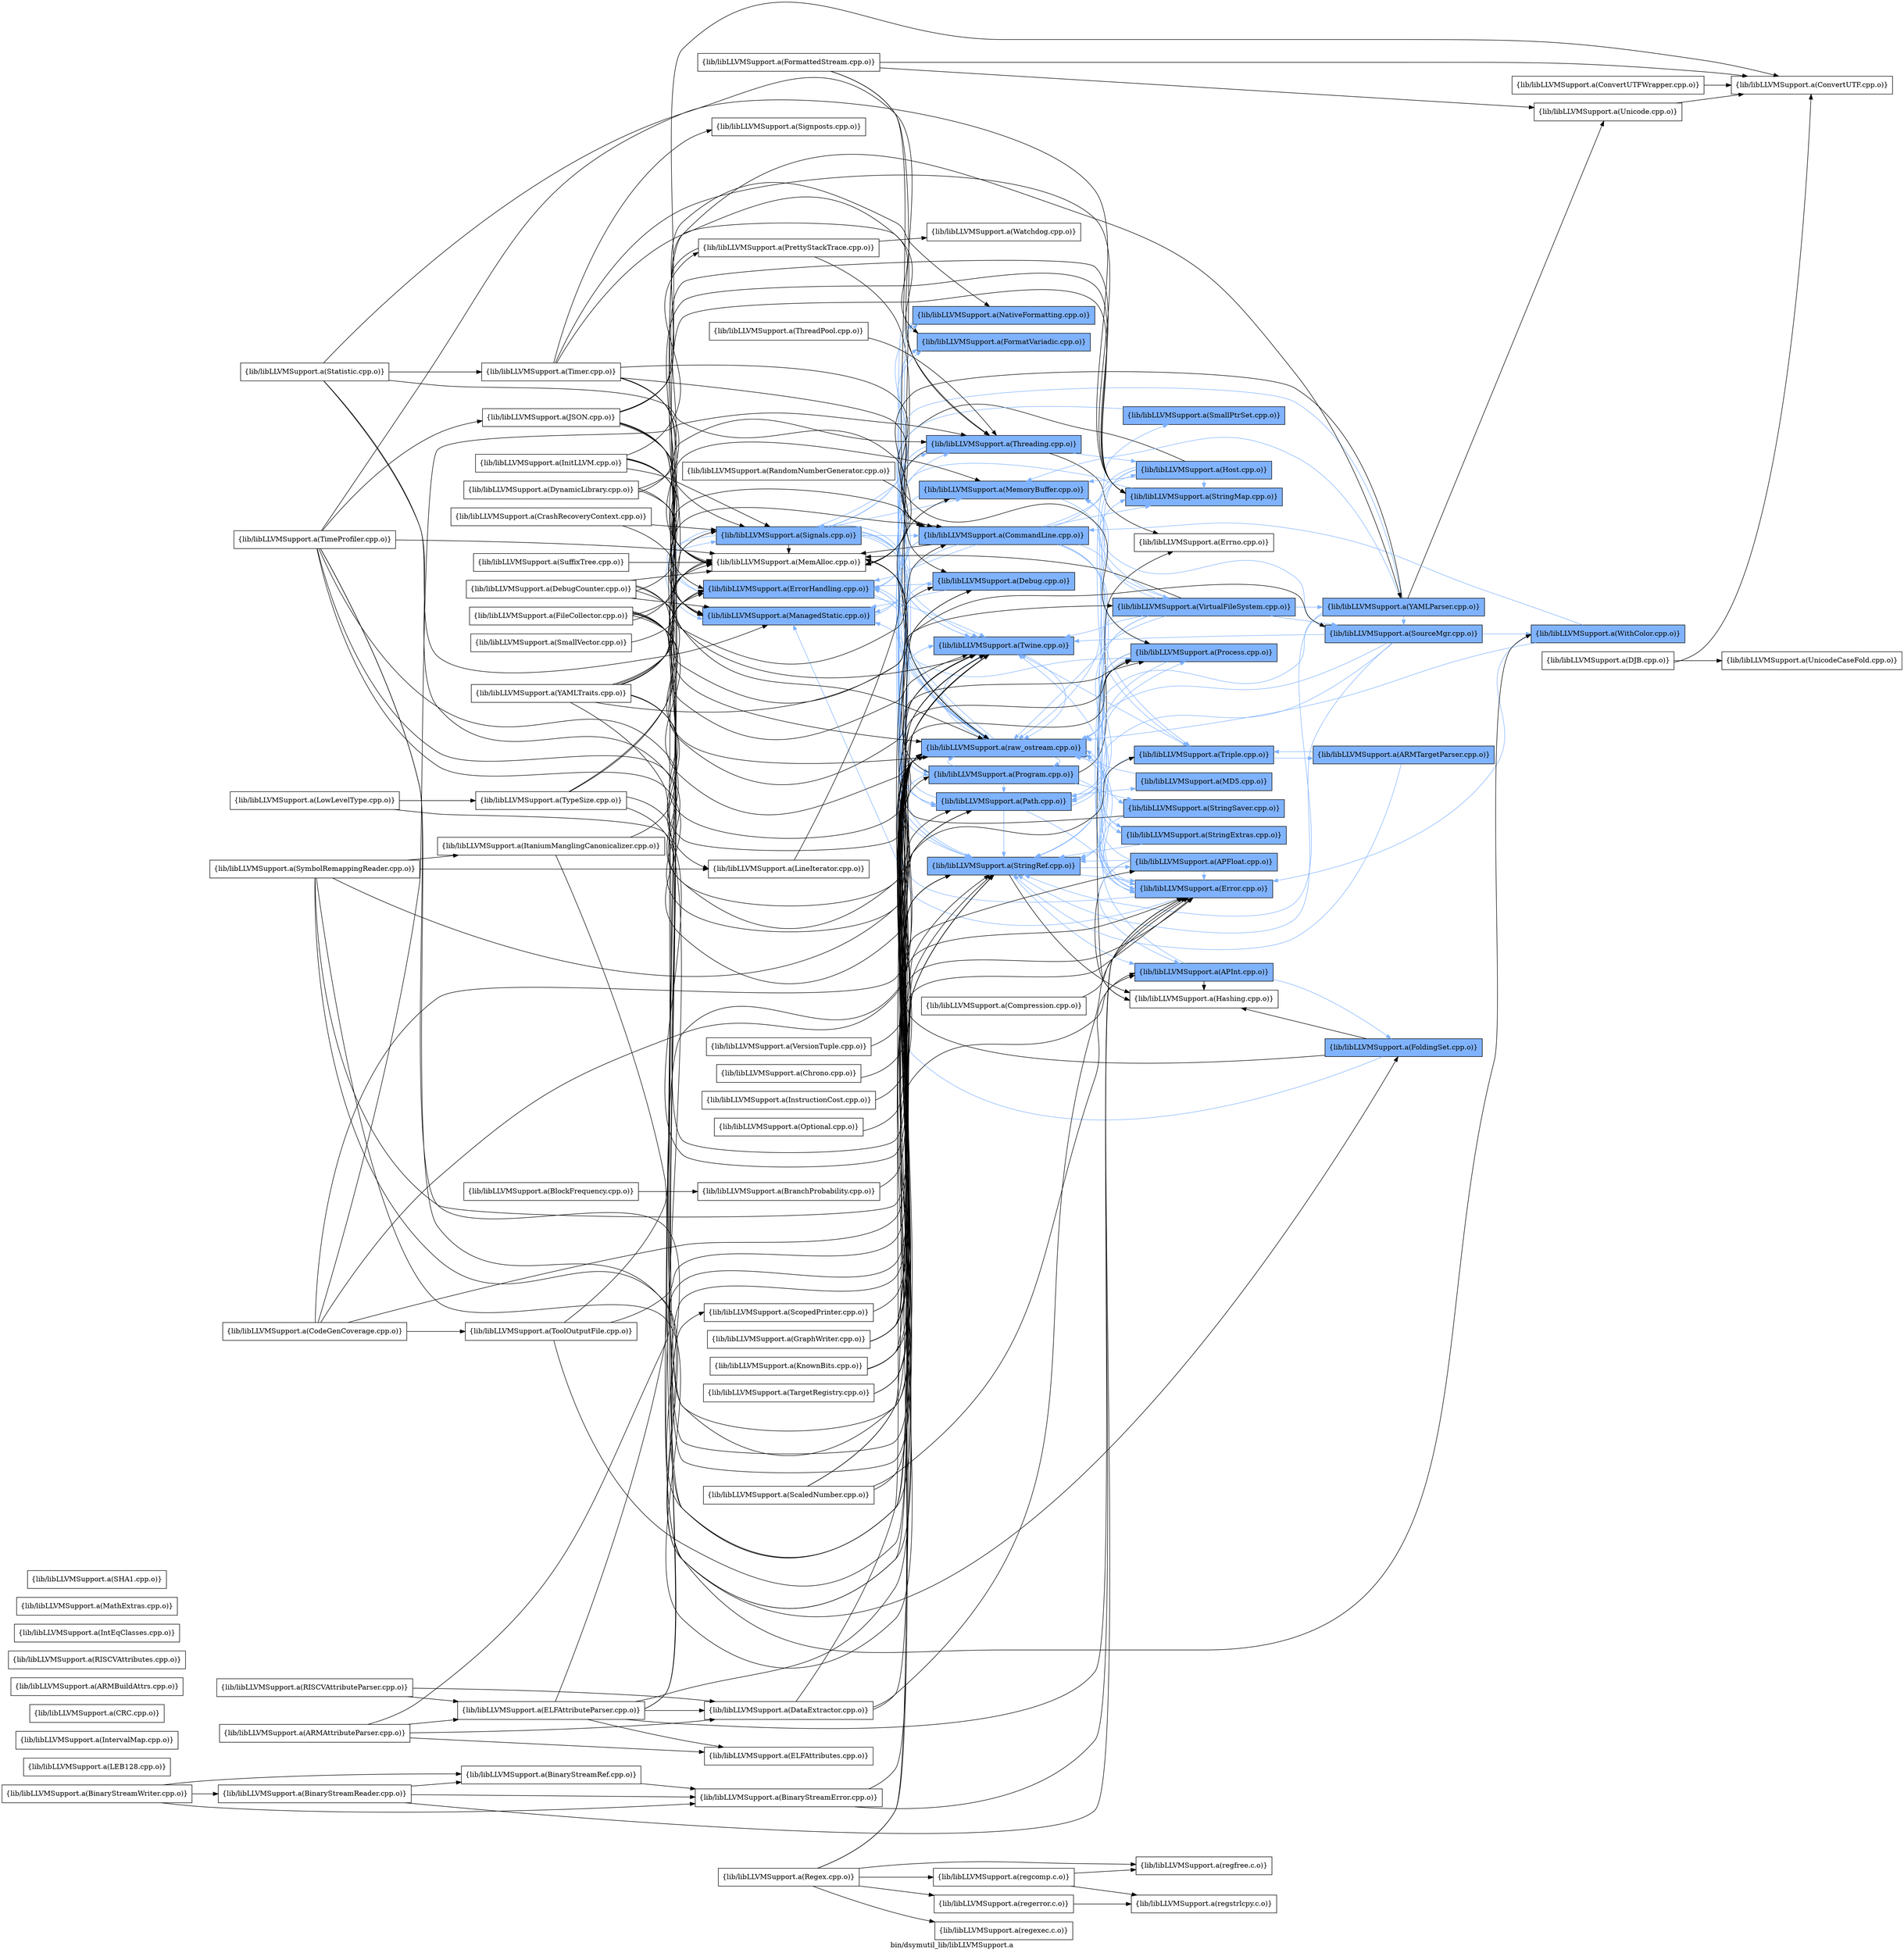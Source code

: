 digraph "bin/dsymutil_lib/libLLVMSupport.a" {
	label="bin/dsymutil_lib/libLLVMSupport.a";
	rankdir=LR;
	{ rank=same; Node0x557f02005038;  }
	{ rank=same; Node0x557f0200a128; Node0x557f0200f5d8; Node0x557f020105c8; Node0x557f0201d098; Node0x557f0200d738;  }
	{ rank=same; Node0x557f02001cf8; Node0x557f01ff7f78; Node0x557f01ff9b48; Node0x557f02013908; Node0x557f0201afc8; Node0x557f02006708; Node0x557f02003c38; Node0x557f0201aac8; Node0x557f0201c3c8; Node0x557f020010c8; Node0x557f0200f768; Node0x557f0200be38;  }
	{ rank=same; Node0x557f020094a8; Node0x557f0200cba8; Node0x557f02010438; Node0x557f0200d918; Node0x557f020166f8; Node0x557f020001c8; Node0x557f01fff548; Node0x557f01ff8e78; Node0x557f01ffbee8; Node0x557f02005718; Node0x557f02002ab8; Node0x557f02002298; Node0x557f0201bc48; Node0x557f020178c8;  }
	{ rank=same; Node0x557f01ff8ba8; Node0x557f02017ff8; Node0x557f01ffae58; Node0x557f020070b8;  }
	{ rank=same; Node0x557f01ffb678; Node0x557f01ffc848;  }
	{ rank=same; Node0x557f02005038;  }
	{ rank=same; Node0x557f0200a128; Node0x557f0200f5d8; Node0x557f020105c8; Node0x557f0201d098; Node0x557f0200d738;  }
	{ rank=same; Node0x557f02001cf8; Node0x557f01ff7f78; Node0x557f01ff9b48; Node0x557f02013908; Node0x557f0201afc8; Node0x557f02006708; Node0x557f02003c38; Node0x557f0201aac8; Node0x557f0201c3c8; Node0x557f020010c8; Node0x557f0200f768; Node0x557f0200be38;  }
	{ rank=same; Node0x557f020094a8; Node0x557f0200cba8; Node0x557f02010438; Node0x557f0200d918; Node0x557f020166f8; Node0x557f020001c8; Node0x557f01fff548; Node0x557f01ff8e78; Node0x557f01ffbee8; Node0x557f02005718; Node0x557f02002ab8; Node0x557f02002298; Node0x557f0201bc48; Node0x557f020178c8;  }
	{ rank=same; Node0x557f01ff8ba8; Node0x557f02017ff8; Node0x557f01ffae58; Node0x557f020070b8;  }
	{ rank=same; Node0x557f01ffb678; Node0x557f01ffc848;  }

	Node0x557f02005038 [shape=record,shape=box,group=0,label="{lib/libLLVMSupport.a(InitLLVM.cpp.o)}"];
	Node0x557f02005038 -> Node0x557f0200a128;
	Node0x557f02005038 -> Node0x557f0200f5d8;
	Node0x557f02005038 -> Node0x557f020105c8;
	Node0x557f02005038 -> Node0x557f0201d098;
	Node0x557f02005038 -> Node0x557f0200d738;
	Node0x557f02003c38 [shape=record,shape=box,group=1,style=filled,fillcolor="0.600000 0.5 1",label="{lib/libLLVMSupport.a(CommandLine.cpp.o)}"];
	Node0x557f02003c38 -> Node0x557f020094a8[color="0.600000 0.5 1"];
	Node0x557f02003c38 -> Node0x557f0200a128[color="0.600000 0.5 1"];
	Node0x557f02003c38 -> Node0x557f0200f5d8[color="0.600000 0.5 1"];
	Node0x557f02003c38 -> Node0x557f020105c8;
	Node0x557f02003c38 -> Node0x557f020166f8[color="0.600000 0.5 1"];
	Node0x557f02003c38 -> Node0x557f020001c8[color="0.600000 0.5 1"];
	Node0x557f02003c38 -> Node0x557f01fff548[color="0.600000 0.5 1"];
	Node0x557f02003c38 -> Node0x557f020010c8[color="0.600000 0.5 1"];
	Node0x557f02003c38 -> Node0x557f01ff8e78[color="0.600000 0.5 1"];
	Node0x557f02003c38 -> Node0x557f01ff7f78[color="0.600000 0.5 1"];
	Node0x557f02003c38 -> Node0x557f01ffbee8[color="0.600000 0.5 1"];
	Node0x557f02003c38 -> Node0x557f01ff9b48[color="0.600000 0.5 1"];
	Node0x557f02003c38 -> Node0x557f02010438[color="0.600000 0.5 1"];
	Node0x557f02003c38 -> Node0x557f0200f768[color="0.600000 0.5 1"];
	Node0x557f020094a8 [shape=record,shape=box,group=1,style=filled,fillcolor="0.600000 0.5 1",label="{lib/libLLVMSupport.a(Error.cpp.o)}"];
	Node0x557f020094a8 -> Node0x557f0200a128[color="0.600000 0.5 1"];
	Node0x557f020094a8 -> Node0x557f0200f5d8[color="0.600000 0.5 1"];
	Node0x557f020094a8 -> Node0x557f01ff7f78[color="0.600000 0.5 1"];
	Node0x557f020094a8 -> Node0x557f01ff9b48[color="0.600000 0.5 1"];
	Node0x557f020105c8 [shape=record,shape=box,group=0,label="{lib/libLLVMSupport.a(MemAlloc.cpp.o)}"];
	Node0x557f020178c8 [shape=record,shape=box,group=1,style=filled,fillcolor="0.600000 0.5 1",label="{lib/libLLVMSupport.a(StringExtras.cpp.o)}"];
	Node0x557f020178c8 -> Node0x557f020010c8[color="0.600000 0.5 1"];
	Node0x557f020178c8 -> Node0x557f01ff9b48[color="0.600000 0.5 1"];
	Node0x557f020010c8 [shape=record,shape=box,group=1,style=filled,fillcolor="0.600000 0.5 1",label="{lib/libLLVMSupport.a(StringRef.cpp.o)}"];
	Node0x557f020010c8 -> Node0x557f02005718;
	Node0x557f020010c8 -> Node0x557f02002ab8[color="0.600000 0.5 1"];
	Node0x557f020010c8 -> Node0x557f02002298[color="0.600000 0.5 1"];
	Node0x557f020010c8 -> Node0x557f020094a8[color="0.600000 0.5 1"];
	Node0x557f0200a3a8 [shape=record,shape=box,group=0,label="{lib/libLLVMSupport.a(ThreadPool.cpp.o)}"];
	Node0x557f0200a3a8 -> Node0x557f02013908;
	Node0x557f01ff8e78 [shape=record,shape=box,group=1,style=filled,fillcolor="0.600000 0.5 1",label="{lib/libLLVMSupport.a(Triple.cpp.o)}"];
	Node0x557f01ff8e78 -> Node0x557f020010c8[color="0.600000 0.5 1"];
	Node0x557f01ff8e78 -> Node0x557f01ff8ba8[color="0.600000 0.5 1"];
	Node0x557f01ff8e78 -> Node0x557f01ff7f78[color="0.600000 0.5 1"];
	Node0x557f01ff7f78 [shape=record,shape=box,group=1,style=filled,fillcolor="0.600000 0.5 1",label="{lib/libLLVMSupport.a(Twine.cpp.o)}"];
	Node0x557f01ff7f78 -> Node0x557f01ff9b48[color="0.600000 0.5 1"];
	Node0x557f01ffbee8 [shape=record,shape=box,group=1,style=filled,fillcolor="0.600000 0.5 1",label="{lib/libLLVMSupport.a(VirtualFileSystem.cpp.o)}"];
	Node0x557f01ffbee8 -> Node0x557f020094a8[color="0.600000 0.5 1"];
	Node0x557f01ffbee8 -> Node0x557f020105c8;
	Node0x557f01ffbee8 -> Node0x557f0201aac8[color="0.600000 0.5 1"];
	Node0x557f01ffbee8 -> Node0x557f02017ff8[color="0.600000 0.5 1"];
	Node0x557f01ffbee8 -> Node0x557f020001c8[color="0.600000 0.5 1"];
	Node0x557f01ffbee8 -> Node0x557f020010c8[color="0.600000 0.5 1"];
	Node0x557f01ffbee8 -> Node0x557f01ff7f78[color="0.600000 0.5 1"];
	Node0x557f01ffbee8 -> Node0x557f01ffae58[color="0.600000 0.5 1"];
	Node0x557f01ffbee8 -> Node0x557f01ff9b48[color="0.600000 0.5 1"];
	Node0x557f01ffbee8 -> Node0x557f0200f768[color="0.600000 0.5 1"];
	Node0x557f01ffb678 [shape=record,shape=box,group=1,style=filled,fillcolor="0.600000 0.5 1",label="{lib/libLLVMSupport.a(WithColor.cpp.o)}"];
	Node0x557f01ffb678 -> Node0x557f02003c38[color="0.600000 0.5 1"];
	Node0x557f01ffb678 -> Node0x557f020094a8[color="0.600000 0.5 1"];
	Node0x557f01ffb678 -> Node0x557f01ff9b48[color="0.600000 0.5 1"];
	Node0x557f01ff9b48 [shape=record,shape=box,group=1,style=filled,fillcolor="0.600000 0.5 1",label="{lib/libLLVMSupport.a(raw_ostream.cpp.o)}"];
	Node0x557f01ff9b48 -> Node0x557f02006708[color="0.600000 0.5 1"];
	Node0x557f01ff9b48 -> Node0x557f020094a8[color="0.600000 0.5 1"];
	Node0x557f01ff9b48 -> Node0x557f0200a128[color="0.600000 0.5 1"];
	Node0x557f01ff9b48 -> Node0x557f0201c3c8[color="0.600000 0.5 1"];
	Node0x557f01ff9b48 -> Node0x557f01ff7f78[color="0.600000 0.5 1"];
	Node0x557f01ff9b48 -> Node0x557f0200f768[color="0.600000 0.5 1"];
	Node0x557f01ff9b48 -> Node0x557f0200cba8[color="0.600000 0.5 1"];
	Node0x557f01ff9b48 -> Node0x557f0200be38[color="0.600000 0.5 1"];
	Node0x557f0200f768 [shape=record,shape=box,group=1,style=filled,fillcolor="0.600000 0.5 1",label="{lib/libLLVMSupport.a(Path.cpp.o)}"];
	Node0x557f0200f768 -> Node0x557f020094a8[color="0.600000 0.5 1"];
	Node0x557f0200f768 -> Node0x557f0201bc48[color="0.600000 0.5 1"];
	Node0x557f0200f768 -> Node0x557f020010c8[color="0.600000 0.5 1"];
	Node0x557f0200f768 -> Node0x557f01ff7f78[color="0.600000 0.5 1"];
	Node0x557f0200f768 -> Node0x557f0200cba8[color="0.600000 0.5 1"];
	Node0x557f0200f768 -> Node0x557f0200d738[color="0.600000 0.5 1"];
	Node0x557f02005718 [shape=record,shape=box,group=0,label="{lib/libLLVMSupport.a(Hashing.cpp.o)}"];
	Node0x557f02002d38 [shape=record,shape=box,group=0,label="{lib/libLLVMSupport.a(Chrono.cpp.o)}"];
	Node0x557f02002d38 -> Node0x557f01ff9b48;
	Node0x557f0201aac8 [shape=record,shape=box,group=1,style=filled,fillcolor="0.600000 0.5 1",label="{lib/libLLVMSupport.a(MemoryBuffer.cpp.o)}"];
	Node0x557f0201aac8 -> Node0x557f020094a8[color="0.600000 0.5 1"];
	Node0x557f0201aac8 -> Node0x557f01ff7f78[color="0.600000 0.5 1"];
	Node0x557f0201aac8 -> Node0x557f0200f768[color="0.600000 0.5 1"];
	Node0x557f0201aac8 -> Node0x557f0200cba8[color="0.600000 0.5 1"];
	Node0x557f0201aac8 -> Node0x557f0200be38[color="0.600000 0.5 1"];
	Node0x557f020001c8 [shape=record,shape=box,group=1,style=filled,fillcolor="0.600000 0.5 1",label="{lib/libLLVMSupport.a(StringMap.cpp.o)}"];
	Node0x557f020001c8 -> Node0x557f0200a128[color="0.600000 0.5 1"];
	Node0x557f01ffa778 [shape=record,shape=box,group=0,label="{lib/libLLVMSupport.a(YAMLTraits.cpp.o)}"];
	Node0x557f01ffa778 -> Node0x557f0200a128;
	Node0x557f01ffa778 -> Node0x557f0200efe8;
	Node0x557f01ffa778 -> Node0x557f020105c8;
	Node0x557f01ffa778 -> Node0x557f0201aac8;
	Node0x557f01ffa778 -> Node0x557f02017ff8;
	Node0x557f01ffa778 -> Node0x557f020001c8;
	Node0x557f01ffa778 -> Node0x557f020010c8;
	Node0x557f01ffa778 -> Node0x557f01ff7f78;
	Node0x557f01ffa778 -> Node0x557f01ffae58;
	Node0x557f01ffa778 -> Node0x557f01ff9b48;
	Node0x557f020070b8 [shape=record,shape=box,group=1,style=filled,fillcolor="0.600000 0.5 1",label="{lib/libLLVMSupport.a(FoldingSet.cpp.o)}"];
	Node0x557f020070b8 -> Node0x557f02005718;
	Node0x557f020070b8 -> Node0x557f0200a128[color="0.600000 0.5 1"];
	Node0x557f020070b8 -> Node0x557f020105c8;
	Node0x557f020031e8 [shape=record,shape=box,group=0,label="{lib/libLLVMSupport.a(LEB128.cpp.o)}"];
	Node0x557f02001fc8 [shape=record,shape=box,group=0,label="{lib/libLLVMSupport.a(DataExtractor.cpp.o)}"];
	Node0x557f02001fc8 -> Node0x557f020094a8;
	Node0x557f02001fc8 -> Node0x557f020010c8;
	Node0x557f02001fc8 -> Node0x557f01ff9b48;
	Node0x557f020035f8 [shape=record,shape=box,group=0,label="{lib/libLLVMSupport.a(DJB.cpp.o)}"];
	Node0x557f020035f8 -> Node0x557f020060c8;
	Node0x557f020035f8 -> Node0x557f01ffbbc8;
	Node0x557f0200be38 [shape=record,shape=box,group=1,style=filled,fillcolor="0.600000 0.5 1",label="{lib/libLLVMSupport.a(Program.cpp.o)}"];
	Node0x557f0200be38 -> Node0x557f020105c8;
	Node0x557f0200be38 -> Node0x557f020178c8[color="0.600000 0.5 1"];
	Node0x557f0200be38 -> Node0x557f01fff548[color="0.600000 0.5 1"];
	Node0x557f0200be38 -> Node0x557f020010c8[color="0.600000 0.5 1"];
	Node0x557f0200be38 -> Node0x557f01ff9b48[color="0.600000 0.5 1"];
	Node0x557f0200be38 -> Node0x557f0200f768[color="0.600000 0.5 1"];
	Node0x557f0200be38 -> Node0x557f0200d918;
	Node0x557f02007c98 [shape=record,shape=box,group=0,label="{lib/libLLVMSupport.a(FileCollector.cpp.o)}"];
	Node0x557f02007c98 -> Node0x557f020105c8;
	Node0x557f02007c98 -> Node0x557f020001c8;
	Node0x557f02007c98 -> Node0x557f020010c8;
	Node0x557f02007c98 -> Node0x557f01ff7f78;
	Node0x557f02007c98 -> Node0x557f01ffbee8;
	Node0x557f02007c98 -> Node0x557f01ff9b48;
	Node0x557f02007c98 -> Node0x557f0200f768;
	Node0x557f02007c98 -> Node0x557f0200cba8;
	Node0x557f02002ab8 [shape=record,shape=box,group=1,style=filled,fillcolor="0.600000 0.5 1",label="{lib/libLLVMSupport.a(APFloat.cpp.o)}"];
	Node0x557f02002ab8 -> Node0x557f02005718;
	Node0x557f02002ab8 -> Node0x557f02002298[color="0.600000 0.5 1"];
	Node0x557f02002ab8 -> Node0x557f020094a8[color="0.600000 0.5 1"];
	Node0x557f02002ab8 -> Node0x557f020010c8[color="0.600000 0.5 1"];
	Node0x557f02002ab8 -> Node0x557f01ff9b48[color="0.600000 0.5 1"];
	Node0x557f02002298 [shape=record,shape=box,group=1,style=filled,fillcolor="0.600000 0.5 1",label="{lib/libLLVMSupport.a(APInt.cpp.o)}"];
	Node0x557f02002298 -> Node0x557f020070b8[color="0.600000 0.5 1"];
	Node0x557f02002298 -> Node0x557f02005718;
	Node0x557f02002298 -> Node0x557f01ff9b48[color="0.600000 0.5 1"];
	Node0x557f0200a128 [shape=record,shape=box,group=1,style=filled,fillcolor="0.600000 0.5 1",label="{lib/libLLVMSupport.a(ErrorHandling.cpp.o)}"];
	Node0x557f0200a128 -> Node0x557f02001cf8[color="0.600000 0.5 1"];
	Node0x557f0200a128 -> Node0x557f01ff7f78[color="0.600000 0.5 1"];
	Node0x557f0200a128 -> Node0x557f01ff9b48[color="0.600000 0.5 1"];
	Node0x557f0200a128 -> Node0x557f0200d738[color="0.600000 0.5 1"];
	Node0x557f02003968 [shape=record,shape=box,group=0,label="{lib/libLLVMSupport.a(KnownBits.cpp.o)}"];
	Node0x557f02003968 -> Node0x557f02002298;
	Node0x557f02003968 -> Node0x557f02001cf8;
	Node0x557f02003968 -> Node0x557f01ff9b48;
	Node0x557f020166f8 [shape=record,shape=box,group=1,style=filled,fillcolor="0.600000 0.5 1",label="{lib/libLLVMSupport.a(SmallPtrSet.cpp.o)}"];
	Node0x557f020166f8 -> Node0x557f0200a128[color="0.600000 0.5 1"];
	Node0x557f01ff7d48 [shape=record,shape=box,group=0,label="{lib/libLLVMSupport.a(TypeSize.cpp.o)}"];
	Node0x557f01ff7d48 -> Node0x557f02003c38;
	Node0x557f01ff7d48 -> Node0x557f0200a128;
	Node0x557f01ff7d48 -> Node0x557f01ffb678;
	Node0x557f01ff7d48 -> Node0x557f01ff9b48;
	Node0x557f02001cf8 [shape=record,shape=box,group=1,style=filled,fillcolor="0.600000 0.5 1",label="{lib/libLLVMSupport.a(Debug.cpp.o)}"];
	Node0x557f02001cf8 -> Node0x557f0200f5d8[color="0.600000 0.5 1"];
	Node0x557f02001cf8 -> Node0x557f01ff9b48[color="0.600000 0.5 1"];
	Node0x557f0200f5d8 [shape=record,shape=box,group=1,style=filled,fillcolor="0.600000 0.5 1",label="{lib/libLLVMSupport.a(ManagedStatic.cpp.o)}"];
	Node0x557f0200f5d8 -> Node0x557f02013908[color="0.600000 0.5 1"];
	Node0x557f02005ad8 [shape=record,shape=box,group=0,label="{lib/libLLVMSupport.a(BranchProbability.cpp.o)}"];
	Node0x557f02005ad8 -> Node0x557f01ff9b48;
	Node0x557f0200f3f8 [shape=record,shape=box,group=0,label="{lib/libLLVMSupport.a(LowLevelType.cpp.o)}"];
	Node0x557f0200f3f8 -> Node0x557f01ff7d48;
	Node0x557f0200f3f8 -> Node0x557f01ff9b48;
	Node0x557f02001b18 [shape=record,shape=box,group=0,label="{lib/libLLVMSupport.a(CodeGenCoverage.cpp.o)}"];
	Node0x557f02001b18 -> Node0x557f01ff9c88;
	Node0x557f02001b18 -> Node0x557f01ff7f78;
	Node0x557f02001b18 -> Node0x557f01ff9b48;
	Node0x557f02001b18 -> Node0x557f0200cba8;
	Node0x557f02001b18 -> Node0x557f02013908;
	Node0x557f02005f88 [shape=record,shape=box,group=0,label="{lib/libLLVMSupport.a(GraphWriter.cpp.o)}"];
	Node0x557f02005f88 -> Node0x557f02003c38;
	Node0x557f02005f88 -> Node0x557f020010c8;
	Node0x557f02005f88 -> Node0x557f01ff7f78;
	Node0x557f02005f88 -> Node0x557f01ff9b48;
	Node0x557f02005f88 -> Node0x557f0200f768;
	Node0x557f02005f88 -> Node0x557f0200be38;
	Node0x557f020107f8 [shape=record,shape=box,group=0,label="{lib/libLLVMSupport.a(DynamicLibrary.cpp.o)}"];
	Node0x557f020107f8 -> Node0x557f0200f5d8;
	Node0x557f020107f8 -> Node0x557f020105c8;
	Node0x557f020107f8 -> Node0x557f020001c8;
	Node0x557f020107f8 -> Node0x557f02013908;
	Node0x557f0201bc48 [shape=record,shape=box,group=1,style=filled,fillcolor="0.600000 0.5 1",label="{lib/libLLVMSupport.a(MD5.cpp.o)}"];
	Node0x557f0201bc48 -> Node0x557f01ff9b48[color="0.600000 0.5 1"];
	Node0x557f02014358 [shape=record,shape=box,group=0,label="{lib/libLLVMSupport.a(TargetRegistry.cpp.o)}"];
	Node0x557f02014358 -> Node0x557f01ff8e78;
	Node0x557f02014358 -> Node0x557f01ff9b48;
	Node0x557f02009228 [shape=record,shape=box,group=0,label="{lib/libLLVMSupport.a(Timer.cpp.o)}"];
	Node0x557f02009228 -> Node0x557f02003c38;
	Node0x557f02009228 -> Node0x557f0200f5d8;
	Node0x557f02009228 -> Node0x557f020105c8;
	Node0x557f02009228 -> Node0x557f020001c8;
	Node0x557f02009228 -> Node0x557f01ff9eb8;
	Node0x557f02009228 -> Node0x557f01ff9b48;
	Node0x557f02009228 -> Node0x557f0200cba8;
	Node0x557f02009228 -> Node0x557f02013908;
	Node0x557f02017ff8 [shape=record,shape=box,group=1,style=filled,fillcolor="0.600000 0.5 1",label="{lib/libLLVMSupport.a(SourceMgr.cpp.o)}"];
	Node0x557f02017ff8 -> Node0x557f0201aac8[color="0.600000 0.5 1"];
	Node0x557f02017ff8 -> Node0x557f020010c8[color="0.600000 0.5 1"];
	Node0x557f02017ff8 -> Node0x557f01ff7f78[color="0.600000 0.5 1"];
	Node0x557f02017ff8 -> Node0x557f01ffb678[color="0.600000 0.5 1"];
	Node0x557f02017ff8 -> Node0x557f01ff9b48[color="0.600000 0.5 1"];
	Node0x557f02017ff8 -> Node0x557f0200f768[color="0.600000 0.5 1"];
	Node0x557f02006708 [shape=record,shape=box,group=1,style=filled,fillcolor="0.600000 0.5 1",label="{lib/libLLVMSupport.a(FormatVariadic.cpp.o)}"];
	Node0x557f02006708 -> Node0x557f020010c8[color="0.600000 0.5 1"];
	Node0x557f02006208 [shape=record,shape=box,group=0,label="{lib/libLLVMSupport.a(BinaryStreamWriter.cpp.o)}"];
	Node0x557f02006208 -> Node0x557f02004bd8;
	Node0x557f02006208 -> Node0x557f02005308;
	Node0x557f02006208 -> Node0x557f02004b88;
	Node0x557f0201c3c8 [shape=record,shape=box,group=1,style=filled,fillcolor="0.600000 0.5 1",label="{lib/libLLVMSupport.a(NativeFormatting.cpp.o)}"];
	Node0x557f0201c3c8 -> Node0x557f01ff9b48[color="0.600000 0.5 1"];
	Node0x557f02016ce8 [shape=record,shape=box,group=0,label="{lib/libLLVMSupport.a(ScopedPrinter.cpp.o)}"];
	Node0x557f02016ce8 -> Node0x557f01ff9b48;
	Node0x557f0201c1e8 [shape=record,shape=box,group=0,label="{lib/libLLVMSupport.a(Optional.cpp.o)}"];
	Node0x557f0201c1e8 -> Node0x557f01ff9b48;
	Node0x557f02004138 [shape=record,shape=box,group=0,label="{lib/libLLVMSupport.a(IntervalMap.cpp.o)}"];
	Node0x557f02003fa8 [shape=record,shape=box,group=0,label="{lib/libLLVMSupport.a(Compression.cpp.o)}"];
	Node0x557f02003fa8 -> Node0x557f020094a8;
	Node0x557f02006e88 [shape=record,shape=box,group=0,label="{lib/libLLVMSupport.a(FormattedStream.cpp.o)}"];
	Node0x557f02006e88 -> Node0x557f020060c8;
	Node0x557f02006e88 -> Node0x557f02001cf8;
	Node0x557f02006e88 -> Node0x557f01ffc848;
	Node0x557f02006e88 -> Node0x557f01ff9b48;
	Node0x557f0200d738 [shape=record,shape=box,group=1,style=filled,fillcolor="0.600000 0.5 1",label="{lib/libLLVMSupport.a(Signals.cpp.o)}"];
	Node0x557f0200d738 -> Node0x557f02006708[color="0.600000 0.5 1"];
	Node0x557f0200d738 -> Node0x557f02003c38[color="0.600000 0.5 1"];
	Node0x557f0200d738 -> Node0x557f0200a128[color="0.600000 0.5 1"];
	Node0x557f0200d738 -> Node0x557f0200f5d8[color="0.600000 0.5 1"];
	Node0x557f0200d738 -> Node0x557f020105c8;
	Node0x557f0200d738 -> Node0x557f0201aac8[color="0.600000 0.5 1"];
	Node0x557f0200d738 -> Node0x557f0201c3c8[color="0.600000 0.5 1"];
	Node0x557f0200d738 -> Node0x557f020010c8[color="0.600000 0.5 1"];
	Node0x557f0200d738 -> Node0x557f01ff7f78[color="0.600000 0.5 1"];
	Node0x557f0200d738 -> Node0x557f01ff9b48[color="0.600000 0.5 1"];
	Node0x557f0200d738 -> Node0x557f0200f768[color="0.600000 0.5 1"];
	Node0x557f0200d738 -> Node0x557f0200be38[color="0.600000 0.5 1"];
	Node0x557f0200d738 -> Node0x557f02013908[color="0.600000 0.5 1"];
	Node0x557f02005bc8 [shape=record,shape=box,group=0,label="{lib/libLLVMSupport.a(CRC.cpp.o)}"];
	Node0x557f02010438 [shape=record,shape=box,group=1,style=filled,fillcolor="0.600000 0.5 1",label="{lib/libLLVMSupport.a(Host.cpp.o)}"];
	Node0x557f02010438 -> Node0x557f020105c8;
	Node0x557f02010438 -> Node0x557f0201aac8[color="0.600000 0.5 1"];
	Node0x557f02010438 -> Node0x557f020001c8[color="0.600000 0.5 1"];
	Node0x557f02010438 -> Node0x557f020010c8[color="0.600000 0.5 1"];
	Node0x557f02010438 -> Node0x557f01ff8e78[color="0.600000 0.5 1"];
	Node0x557f02010438 -> Node0x557f01ff9b48[color="0.600000 0.5 1"];
	Node0x557f01fff548 [shape=record,shape=box,group=1,style=filled,fillcolor="0.600000 0.5 1",label="{lib/libLLVMSupport.a(StringSaver.cpp.o)}"];
	Node0x557f01fff548 -> Node0x557f020105c8;
	Node0x557f01fff548 -> Node0x557f020010c8[color="0.600000 0.5 1"];
	Node0x557f02001bb8 [shape=record,shape=box,group=0,label="{lib/libLLVMSupport.a(ARMBuildAttrs.cpp.o)}"];
	Node0x557f02003e18 [shape=record,shape=box,group=0,label="{lib/libLLVMSupport.a(ELFAttributeParser.cpp.o)}"];
	Node0x557f02003e18 -> Node0x557f02001fc8;
	Node0x557f02003e18 -> Node0x557f02003be8;
	Node0x557f02003e18 -> Node0x557f020094a8;
	Node0x557f02003e18 -> Node0x557f02016ce8;
	Node0x557f02003e18 -> Node0x557f020010c8;
	Node0x557f02003e18 -> Node0x557f01ff7f78;
	Node0x557f02003e18 -> Node0x557f01ff9b48;
	Node0x557f02019678 [shape=record,shape=box,group=0,label="{lib/libLLVMSupport.a(RISCVAttributes.cpp.o)}"];
	Node0x557f02005308 [shape=record,shape=box,group=0,label="{lib/libLLVMSupport.a(BinaryStreamReader.cpp.o)}"];
	Node0x557f02005308 -> Node0x557f02004bd8;
	Node0x557f02005308 -> Node0x557f02004b88;
	Node0x557f02005308 -> Node0x557f020094a8;
	Node0x557f02004bd8 [shape=record,shape=box,group=0,label="{lib/libLLVMSupport.a(BinaryStreamError.cpp.o)}"];
	Node0x557f02004bd8 -> Node0x557f020094a8;
	Node0x557f02004bd8 -> Node0x557f01ff9b48;
	Node0x557f02004b88 [shape=record,shape=box,group=0,label="{lib/libLLVMSupport.a(BinaryStreamRef.cpp.o)}"];
	Node0x557f02004b88 -> Node0x557f02004bd8;
	Node0x557f020046d8 [shape=record,shape=box,group=0,label="{lib/libLLVMSupport.a(IntEqClasses.cpp.o)}"];
	Node0x557f020102f8 [shape=record,shape=box,group=0,label="{lib/libLLVMSupport.a(MathExtras.cpp.o)}"];
	Node0x557f02005a88 [shape=record,shape=box,group=0,label="{lib/libLLVMSupport.a(BlockFrequency.cpp.o)}"];
	Node0x557f02005a88 -> Node0x557f02005ad8;
	Node0x557f02016068 [shape=record,shape=box,group=0,label="{lib/libLLVMSupport.a(ScaledNumber.cpp.o)}"];
	Node0x557f02016068 -> Node0x557f02002ab8;
	Node0x557f02016068 -> Node0x557f02002298;
	Node0x557f02016068 -> Node0x557f02001cf8;
	Node0x557f02016068 -> Node0x557f01ff9b48;
	Node0x557f0200efe8 [shape=record,shape=box,group=0,label="{lib/libLLVMSupport.a(LineIterator.cpp.o)}"];
	Node0x557f0200efe8 -> Node0x557f0201aac8;
	Node0x557f020023d8 [shape=record,shape=box,group=0,label="{lib/libLLVMSupport.a(DebugCounter.cpp.o)}"];
	Node0x557f020023d8 -> Node0x557f02003c38;
	Node0x557f020023d8 -> Node0x557f02001cf8;
	Node0x557f020023d8 -> Node0x557f0200f5d8;
	Node0x557f020023d8 -> Node0x557f020105c8;
	Node0x557f020023d8 -> Node0x557f020010c8;
	Node0x557f020023d8 -> Node0x557f01ff9b48;
	Node0x557f0200a218 [shape=record,shape=box,group=0,label="{lib/libLLVMSupport.a(SuffixTree.cpp.o)}"];
	Node0x557f0200a218 -> Node0x557f020105c8;
	Node0x557f0201d778 [shape=record,shape=box,group=0,label="{lib/libLLVMSupport.a(Regex.cpp.o)}"];
	Node0x557f0201d778 -> Node0x557f020010c8;
	Node0x557f0201d778 -> Node0x557f01ff7f78;
	Node0x557f0201d778 -> Node0x557f01ff93c8;
	Node0x557f0201d778 -> Node0x557f01ff8c48;
	Node0x557f0201d778 -> Node0x557f01ff8478;
	Node0x557f0201d778 -> Node0x557f01ff7de8;
	Node0x557f01ffae58 [shape=record,shape=box,group=1,style=filled,fillcolor="0.600000 0.5 1",label="{lib/libLLVMSupport.a(YAMLParser.cpp.o)}"];
	Node0x557f01ffae58 -> Node0x557f0200a128[color="0.600000 0.5 1"];
	Node0x557f01ffae58 -> Node0x557f020105c8;
	Node0x557f01ffae58 -> Node0x557f0201aac8[color="0.600000 0.5 1"];
	Node0x557f01ffae58 -> Node0x557f02017ff8[color="0.600000 0.5 1"];
	Node0x557f01ffae58 -> Node0x557f020010c8[color="0.600000 0.5 1"];
	Node0x557f01ffae58 -> Node0x557f01ffc848;
	Node0x557f01ffae58 -> Node0x557f01ff9b48[color="0.600000 0.5 1"];
	Node0x557f020084b8 [shape=record,shape=box,group=0,label="{lib/libLLVMSupport.a(ARMAttributeParser.cpp.o)}"];
	Node0x557f020084b8 -> Node0x557f02001fc8;
	Node0x557f020084b8 -> Node0x557f02003e18;
	Node0x557f020084b8 -> Node0x557f02003be8;
	Node0x557f020084b8 -> Node0x557f01ff9b48;
	Node0x557f02003be8 [shape=record,shape=box,group=0,label="{lib/libLLVMSupport.a(ELFAttributes.cpp.o)}"];
	Node0x557f01ff9c88 [shape=record,shape=box,group=0,label="{lib/libLLVMSupport.a(ToolOutputFile.cpp.o)}"];
	Node0x557f01ff9c88 -> Node0x557f01ff9b48;
	Node0x557f01ff9c88 -> Node0x557f0200f768;
	Node0x557f01ff9c88 -> Node0x557f0200d738;
	Node0x557f0200cba8 [shape=record,shape=box,group=1,style=filled,fillcolor="0.600000 0.5 1",label="{lib/libLLVMSupport.a(Process.cpp.o)}"];
	Node0x557f0200cba8 -> Node0x557f02005718;
	Node0x557f0200cba8 -> Node0x557f020094a8[color="0.600000 0.5 1"];
	Node0x557f0200cba8 -> Node0x557f0200f5d8[color="0.600000 0.5 1"];
	Node0x557f0200cba8 -> Node0x557f020178c8[color="0.600000 0.5 1"];
	Node0x557f0200cba8 -> Node0x557f0200f768[color="0.600000 0.5 1"];
	Node0x557f02013908 [shape=record,shape=box,group=1,style=filled,fillcolor="0.600000 0.5 1",label="{lib/libLLVMSupport.a(Threading.cpp.o)}"];
	Node0x557f02013908 -> Node0x557f0200a128[color="0.600000 0.5 1"];
	Node0x557f02013908 -> Node0x557f020105c8;
	Node0x557f02013908 -> Node0x557f020010c8[color="0.600000 0.5 1"];
	Node0x557f02013908 -> Node0x557f01ff7f78[color="0.600000 0.5 1"];
	Node0x557f02013908 -> Node0x557f02010438[color="0.600000 0.5 1"];
	Node0x557f02013908 -> Node0x557f0200d918;
	Node0x557f02005948 [shape=record,shape=box,group=0,label="{lib/libLLVMSupport.a(ConvertUTFWrapper.cpp.o)}"];
	Node0x557f02005948 -> Node0x557f020060c8;
	Node0x557f020060c8 [shape=record,shape=box,group=0,label="{lib/libLLVMSupport.a(ConvertUTF.cpp.o)}"];
	Node0x557f01ffbbc8 [shape=record,shape=box,group=0,label="{lib/libLLVMSupport.a(UnicodeCaseFold.cpp.o)}"];
	Node0x557f01ffc848 [shape=record,shape=box,group=0,label="{lib/libLLVMSupport.a(Unicode.cpp.o)}"];
	Node0x557f01ffc848 -> Node0x557f020060c8;
	Node0x557f0201d098 [shape=record,shape=box,group=0,label="{lib/libLLVMSupport.a(PrettyStackTrace.cpp.o)}"];
	Node0x557f0201d098 -> Node0x557f01ff9b48;
	Node0x557f0201d098 -> Node0x557f0200d738;
	Node0x557f0201d098 -> Node0x557f0201afc8;
	Node0x557f0201afc8 [shape=record,shape=box,group=0,label="{lib/libLLVMSupport.a(Watchdog.cpp.o)}"];
	Node0x557f01ff93c8 [shape=record,shape=box,group=0,label="{lib/libLLVMSupport.a(regcomp.c.o)}"];
	Node0x557f01ff93c8 -> Node0x557f01ff7de8;
	Node0x557f01ff93c8 -> Node0x557f01ff7cf8;
	Node0x557f01ff8c48 [shape=record,shape=box,group=0,label="{lib/libLLVMSupport.a(regerror.c.o)}"];
	Node0x557f01ff8c48 -> Node0x557f01ff7cf8;
	Node0x557f01ff8478 [shape=record,shape=box,group=0,label="{lib/libLLVMSupport.a(regexec.c.o)}"];
	Node0x557f01ff7de8 [shape=record,shape=box,group=0,label="{lib/libLLVMSupport.a(regfree.c.o)}"];
	Node0x557f0201a2a8 [shape=record,shape=box,group=0,label="{lib/libLLVMSupport.a(RISCVAttributeParser.cpp.o)}"];
	Node0x557f0201a2a8 -> Node0x557f02001fc8;
	Node0x557f0201a2a8 -> Node0x557f02003e18;
	Node0x557f020172d8 [shape=record,shape=box,group=0,label="{lib/libLLVMSupport.a(SmallVector.cpp.o)}"];
	Node0x557f020172d8 -> Node0x557f0200a128;
	Node0x557f01ff9eb8 [shape=record,shape=box,group=0,label="{lib/libLLVMSupport.a(Signposts.cpp.o)}"];
	Node0x557f01ff8ba8 [shape=record,shape=box,group=1,style=filled,fillcolor="0.600000 0.5 1",label="{lib/libLLVMSupport.a(ARMTargetParser.cpp.o)}"];
	Node0x557f01ff8ba8 -> Node0x557f020010c8[color="0.600000 0.5 1"];
	Node0x557f01ff8ba8 -> Node0x557f01ff8e78[color="0.600000 0.5 1"];
	Node0x557f01ffa098 [shape=record,shape=box,group=0,label="{lib/libLLVMSupport.a(VersionTuple.cpp.o)}"];
	Node0x557f01ffa098 -> Node0x557f01ff9b48;
	Node0x557f01ff7cf8 [shape=record,shape=box,group=0,label="{lib/libLLVMSupport.a(regstrlcpy.c.o)}"];
	Node0x557f0200bf28 [shape=record,shape=box,group=0,label="{lib/libLLVMSupport.a(CrashRecoveryContext.cpp.o)}"];
	Node0x557f0200bf28 -> Node0x557f0200f5d8;
	Node0x557f0200bf28 -> Node0x557f0200d738;
	Node0x557f0200d918 [shape=record,shape=box,group=0,label="{lib/libLLVMSupport.a(Errno.cpp.o)}"];
	Node0x557f02009fe8 [shape=record,shape=box,group=0,label="{lib/libLLVMSupport.a(JSON.cpp.o)}"];
	Node0x557f02009fe8 -> Node0x557f02006708;
	Node0x557f02009fe8 -> Node0x557f020060c8;
	Node0x557f02009fe8 -> Node0x557f020094a8;
	Node0x557f02009fe8 -> Node0x557f020105c8;
	Node0x557f02009fe8 -> Node0x557f0201c3c8;
	Node0x557f02009fe8 -> Node0x557f020010c8;
	Node0x557f02009fe8 -> Node0x557f01ff7f78;
	Node0x557f02009fe8 -> Node0x557f01ff9b48;
	Node0x557f020013e8 [shape=record,shape=box,group=0,label="{lib/libLLVMSupport.a(TimeProfiler.cpp.o)}"];
	Node0x557f020013e8 -> Node0x557f020094a8;
	Node0x557f020013e8 -> Node0x557f020105c8;
	Node0x557f020013e8 -> Node0x557f020001c8;
	Node0x557f020013e8 -> Node0x557f01ff7f78;
	Node0x557f020013e8 -> Node0x557f01ff9b48;
	Node0x557f020013e8 -> Node0x557f0200f768;
	Node0x557f020013e8 -> Node0x557f0200cba8;
	Node0x557f020013e8 -> Node0x557f02009fe8;
	Node0x557f020157a8 [shape=record,shape=box,group=0,label="{lib/libLLVMSupport.a(SHA1.cpp.o)}"];
	Node0x557f02017878 [shape=record,shape=box,group=0,label="{lib/libLLVMSupport.a(ItaniumManglingCanonicalizer.cpp.o)}"];
	Node0x557f02017878 -> Node0x557f020070b8;
	Node0x557f02017878 -> Node0x557f020105c8;
	Node0x557f0201dfe8 [shape=record,shape=box,group=0,label="{lib/libLLVMSupport.a(SymbolRemappingReader.cpp.o)}"];
	Node0x557f0201dfe8 -> Node0x557f020094a8;
	Node0x557f0201dfe8 -> Node0x557f0200efe8;
	Node0x557f0201dfe8 -> Node0x557f020010c8;
	Node0x557f0201dfe8 -> Node0x557f01ff7f78;
	Node0x557f0201dfe8 -> Node0x557f01ff9b48;
	Node0x557f0201dfe8 -> Node0x557f02017878;
	Node0x557f02005d58 [shape=record,shape=box,group=0,label="{lib/libLLVMSupport.a(InstructionCost.cpp.o)}"];
	Node0x557f02005d58 -> Node0x557f01ff9b48;
	Node0x557f0201dc78 [shape=record,shape=box,group=0,label="{lib/libLLVMSupport.a(RandomNumberGenerator.cpp.o)}"];
	Node0x557f0201dc78 -> Node0x557f02003c38;
	Node0x557f0200d148 [shape=record,shape=box,group=0,label="{lib/libLLVMSupport.a(Statistic.cpp.o)}"];
	Node0x557f0200d148 -> Node0x557f02003c38;
	Node0x557f0200d148 -> Node0x557f0200f5d8;
	Node0x557f0200d148 -> Node0x557f02009228;
	Node0x557f0200d148 -> Node0x557f01ff9b48;
	Node0x557f0200d148 -> Node0x557f02013908;
}
